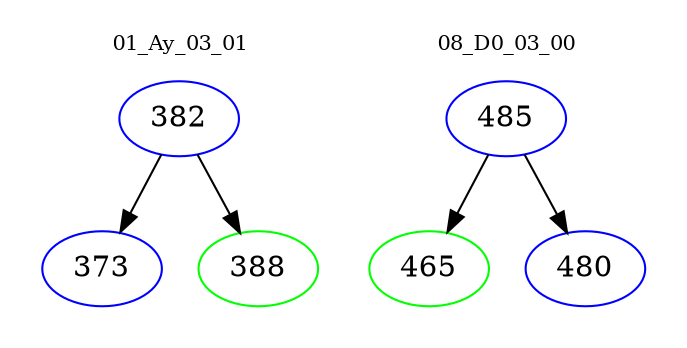 digraph{
subgraph cluster_0 {
color = white
label = "01_Ay_03_01";
fontsize=10;
T0_382 [label="382", color="blue"]
T0_382 -> T0_373 [color="black"]
T0_373 [label="373", color="blue"]
T0_382 -> T0_388 [color="black"]
T0_388 [label="388", color="green"]
}
subgraph cluster_1 {
color = white
label = "08_D0_03_00";
fontsize=10;
T1_485 [label="485", color="blue"]
T1_485 -> T1_465 [color="black"]
T1_465 [label="465", color="green"]
T1_485 -> T1_480 [color="black"]
T1_480 [label="480", color="blue"]
}
}
